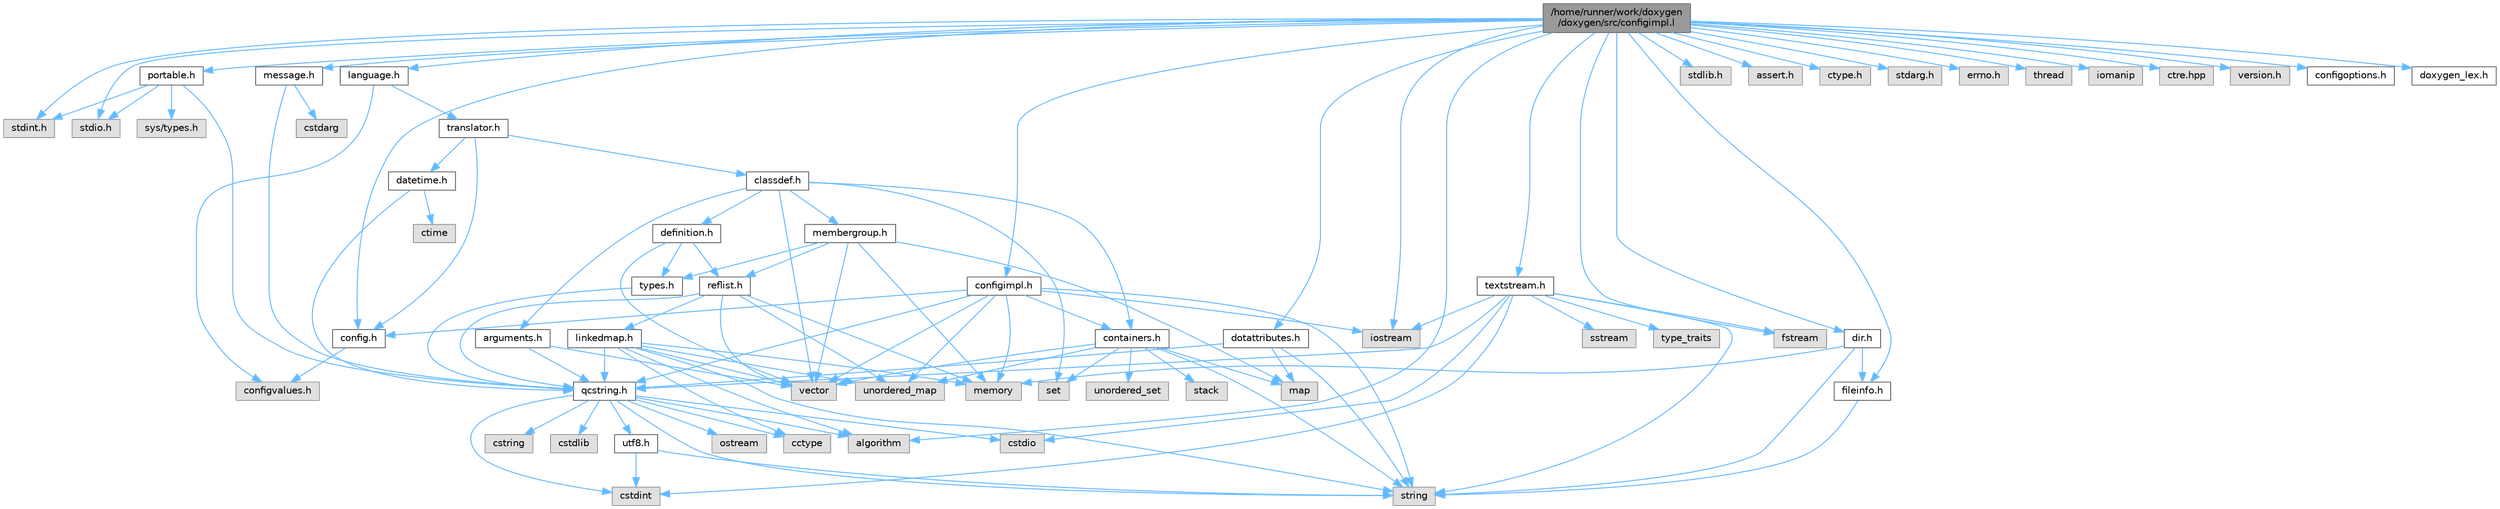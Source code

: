 digraph "/home/runner/work/doxygen/doxygen/src/configimpl.l"
{
 // INTERACTIVE_SVG=YES
 // LATEX_PDF_SIZE
  bgcolor="transparent";
  edge [fontname=Helvetica,fontsize=10,labelfontname=Helvetica,labelfontsize=10];
  node [fontname=Helvetica,fontsize=10,shape=box,height=0.2,width=0.4];
  Node1 [label="/home/runner/work/doxygen\l/doxygen/src/configimpl.l",height=0.2,width=0.4,color="gray40", fillcolor="grey60", style="filled", fontcolor="black",tooltip=" "];
  Node1 -> Node2 [color="steelblue1",style="solid"];
  Node2 [label="stdint.h",height=0.2,width=0.4,color="grey60", fillcolor="#E0E0E0", style="filled",tooltip=" "];
  Node1 -> Node3 [color="steelblue1",style="solid"];
  Node3 [label="stdio.h",height=0.2,width=0.4,color="grey60", fillcolor="#E0E0E0", style="filled",tooltip=" "];
  Node1 -> Node4 [color="steelblue1",style="solid"];
  Node4 [label="stdlib.h",height=0.2,width=0.4,color="grey60", fillcolor="#E0E0E0", style="filled",tooltip=" "];
  Node1 -> Node5 [color="steelblue1",style="solid"];
  Node5 [label="assert.h",height=0.2,width=0.4,color="grey60", fillcolor="#E0E0E0", style="filled",tooltip=" "];
  Node1 -> Node6 [color="steelblue1",style="solid"];
  Node6 [label="ctype.h",height=0.2,width=0.4,color="grey60", fillcolor="#E0E0E0", style="filled",tooltip=" "];
  Node1 -> Node7 [color="steelblue1",style="solid"];
  Node7 [label="stdarg.h",height=0.2,width=0.4,color="grey60", fillcolor="#E0E0E0", style="filled",tooltip=" "];
  Node1 -> Node8 [color="steelblue1",style="solid"];
  Node8 [label="errno.h",height=0.2,width=0.4,color="grey60", fillcolor="#E0E0E0", style="filled",tooltip=" "];
  Node1 -> Node9 [color="steelblue1",style="solid"];
  Node9 [label="thread",height=0.2,width=0.4,color="grey60", fillcolor="#E0E0E0", style="filled",tooltip=" "];
  Node1 -> Node10 [color="steelblue1",style="solid"];
  Node10 [label="algorithm",height=0.2,width=0.4,color="grey60", fillcolor="#E0E0E0", style="filled",tooltip=" "];
  Node1 -> Node11 [color="steelblue1",style="solid"];
  Node11 [label="fstream",height=0.2,width=0.4,color="grey60", fillcolor="#E0E0E0", style="filled",tooltip=" "];
  Node1 -> Node12 [color="steelblue1",style="solid"];
  Node12 [label="iostream",height=0.2,width=0.4,color="grey60", fillcolor="#E0E0E0", style="filled",tooltip=" "];
  Node1 -> Node13 [color="steelblue1",style="solid"];
  Node13 [label="iomanip",height=0.2,width=0.4,color="grey60", fillcolor="#E0E0E0", style="filled",tooltip=" "];
  Node1 -> Node14 [color="steelblue1",style="solid"];
  Node14 [label="ctre.hpp",height=0.2,width=0.4,color="grey60", fillcolor="#E0E0E0", style="filled",tooltip=" "];
  Node1 -> Node15 [color="steelblue1",style="solid"];
  Node15 [label="config.h",height=0.2,width=0.4,color="grey40", fillcolor="white", style="filled",URL="$db/d16/config_8h.html",tooltip=" "];
  Node15 -> Node16 [color="steelblue1",style="solid"];
  Node16 [label="configvalues.h",height=0.2,width=0.4,color="grey60", fillcolor="#E0E0E0", style="filled",tooltip=" "];
  Node1 -> Node17 [color="steelblue1",style="solid"];
  Node17 [label="configimpl.h",height=0.2,width=0.4,color="grey40", fillcolor="white", style="filled",URL="$db/db1/configimpl_8h.html",tooltip=" "];
  Node17 -> Node18 [color="steelblue1",style="solid"];
  Node18 [label="vector",height=0.2,width=0.4,color="grey60", fillcolor="#E0E0E0", style="filled",tooltip=" "];
  Node17 -> Node19 [color="steelblue1",style="solid"];
  Node19 [label="unordered_map",height=0.2,width=0.4,color="grey60", fillcolor="#E0E0E0", style="filled",tooltip=" "];
  Node17 -> Node20 [color="steelblue1",style="solid"];
  Node20 [label="string",height=0.2,width=0.4,color="grey60", fillcolor="#E0E0E0", style="filled",tooltip=" "];
  Node17 -> Node21 [color="steelblue1",style="solid"];
  Node21 [label="memory",height=0.2,width=0.4,color="grey60", fillcolor="#E0E0E0", style="filled",tooltip=" "];
  Node17 -> Node12 [color="steelblue1",style="solid"];
  Node17 -> Node22 [color="steelblue1",style="solid"];
  Node22 [label="containers.h",height=0.2,width=0.4,color="grey40", fillcolor="white", style="filled",URL="$d5/d75/containers_8h.html",tooltip=" "];
  Node22 -> Node18 [color="steelblue1",style="solid"];
  Node22 -> Node20 [color="steelblue1",style="solid"];
  Node22 -> Node23 [color="steelblue1",style="solid"];
  Node23 [label="set",height=0.2,width=0.4,color="grey60", fillcolor="#E0E0E0", style="filled",tooltip=" "];
  Node22 -> Node24 [color="steelblue1",style="solid"];
  Node24 [label="map",height=0.2,width=0.4,color="grey60", fillcolor="#E0E0E0", style="filled",tooltip=" "];
  Node22 -> Node25 [color="steelblue1",style="solid"];
  Node25 [label="unordered_set",height=0.2,width=0.4,color="grey60", fillcolor="#E0E0E0", style="filled",tooltip=" "];
  Node22 -> Node19 [color="steelblue1",style="solid"];
  Node22 -> Node26 [color="steelblue1",style="solid"];
  Node26 [label="stack",height=0.2,width=0.4,color="grey60", fillcolor="#E0E0E0", style="filled",tooltip=" "];
  Node17 -> Node27 [color="steelblue1",style="solid"];
  Node27 [label="qcstring.h",height=0.2,width=0.4,color="grey40", fillcolor="white", style="filled",URL="$d7/d5c/qcstring_8h.html",tooltip=" "];
  Node27 -> Node20 [color="steelblue1",style="solid"];
  Node27 -> Node10 [color="steelblue1",style="solid"];
  Node27 -> Node28 [color="steelblue1",style="solid"];
  Node28 [label="cctype",height=0.2,width=0.4,color="grey60", fillcolor="#E0E0E0", style="filled",tooltip=" "];
  Node27 -> Node29 [color="steelblue1",style="solid"];
  Node29 [label="cstring",height=0.2,width=0.4,color="grey60", fillcolor="#E0E0E0", style="filled",tooltip=" "];
  Node27 -> Node30 [color="steelblue1",style="solid"];
  Node30 [label="cstdio",height=0.2,width=0.4,color="grey60", fillcolor="#E0E0E0", style="filled",tooltip=" "];
  Node27 -> Node31 [color="steelblue1",style="solid"];
  Node31 [label="cstdlib",height=0.2,width=0.4,color="grey60", fillcolor="#E0E0E0", style="filled",tooltip=" "];
  Node27 -> Node32 [color="steelblue1",style="solid"];
  Node32 [label="cstdint",height=0.2,width=0.4,color="grey60", fillcolor="#E0E0E0", style="filled",tooltip=" "];
  Node27 -> Node33 [color="steelblue1",style="solid"];
  Node33 [label="ostream",height=0.2,width=0.4,color="grey60", fillcolor="#E0E0E0", style="filled",tooltip=" "];
  Node27 -> Node34 [color="steelblue1",style="solid"];
  Node34 [label="utf8.h",height=0.2,width=0.4,color="grey40", fillcolor="white", style="filled",URL="$db/d7c/utf8_8h.html",tooltip="Various UTF8 related helper functions."];
  Node34 -> Node32 [color="steelblue1",style="solid"];
  Node34 -> Node20 [color="steelblue1",style="solid"];
  Node17 -> Node15 [color="steelblue1",style="solid"];
  Node1 -> Node35 [color="steelblue1",style="solid"];
  Node35 [label="version.h",height=0.2,width=0.4,color="grey60", fillcolor="#E0E0E0", style="filled",tooltip=" "];
  Node1 -> Node36 [color="steelblue1",style="solid"];
  Node36 [label="portable.h",height=0.2,width=0.4,color="grey40", fillcolor="white", style="filled",URL="$d2/de2/portable_8h.html",tooltip="Portable versions of functions that are platform dependent."];
  Node36 -> Node3 [color="steelblue1",style="solid"];
  Node36 -> Node37 [color="steelblue1",style="solid"];
  Node37 [label="sys/types.h",height=0.2,width=0.4,color="grey60", fillcolor="#E0E0E0", style="filled",tooltip=" "];
  Node36 -> Node2 [color="steelblue1",style="solid"];
  Node36 -> Node27 [color="steelblue1",style="solid"];
  Node1 -> Node38 [color="steelblue1",style="solid"];
  Node38 [label="message.h",height=0.2,width=0.4,color="grey40", fillcolor="white", style="filled",URL="$d2/d0d/message_8h.html",tooltip=" "];
  Node38 -> Node39 [color="steelblue1",style="solid"];
  Node39 [label="cstdarg",height=0.2,width=0.4,color="grey60", fillcolor="#E0E0E0", style="filled",tooltip=" "];
  Node38 -> Node27 [color="steelblue1",style="solid"];
  Node1 -> Node40 [color="steelblue1",style="solid"];
  Node40 [label="language.h",height=0.2,width=0.4,color="grey40", fillcolor="white", style="filled",URL="$d8/dce/language_8h.html",tooltip=" "];
  Node40 -> Node41 [color="steelblue1",style="solid"];
  Node41 [label="translator.h",height=0.2,width=0.4,color="grey40", fillcolor="white", style="filled",URL="$d9/df1/translator_8h.html",tooltip=" "];
  Node41 -> Node42 [color="steelblue1",style="solid"];
  Node42 [label="classdef.h",height=0.2,width=0.4,color="grey40", fillcolor="white", style="filled",URL="$d1/da6/classdef_8h.html",tooltip=" "];
  Node42 -> Node18 [color="steelblue1",style="solid"];
  Node42 -> Node23 [color="steelblue1",style="solid"];
  Node42 -> Node22 [color="steelblue1",style="solid"];
  Node42 -> Node43 [color="steelblue1",style="solid"];
  Node43 [label="definition.h",height=0.2,width=0.4,color="grey40", fillcolor="white", style="filled",URL="$df/da1/definition_8h.html",tooltip=" "];
  Node43 -> Node18 [color="steelblue1",style="solid"];
  Node43 -> Node44 [color="steelblue1",style="solid"];
  Node44 [label="types.h",height=0.2,width=0.4,color="grey40", fillcolor="white", style="filled",URL="$d9/d49/types_8h.html",tooltip="This file contains a number of basic enums and types."];
  Node44 -> Node27 [color="steelblue1",style="solid"];
  Node43 -> Node45 [color="steelblue1",style="solid"];
  Node45 [label="reflist.h",height=0.2,width=0.4,color="grey40", fillcolor="white", style="filled",URL="$d1/d02/reflist_8h.html",tooltip=" "];
  Node45 -> Node18 [color="steelblue1",style="solid"];
  Node45 -> Node19 [color="steelblue1",style="solid"];
  Node45 -> Node21 [color="steelblue1",style="solid"];
  Node45 -> Node27 [color="steelblue1",style="solid"];
  Node45 -> Node46 [color="steelblue1",style="solid"];
  Node46 [label="linkedmap.h",height=0.2,width=0.4,color="grey40", fillcolor="white", style="filled",URL="$da/de1/linkedmap_8h.html",tooltip=" "];
  Node46 -> Node19 [color="steelblue1",style="solid"];
  Node46 -> Node18 [color="steelblue1",style="solid"];
  Node46 -> Node21 [color="steelblue1",style="solid"];
  Node46 -> Node20 [color="steelblue1",style="solid"];
  Node46 -> Node10 [color="steelblue1",style="solid"];
  Node46 -> Node28 [color="steelblue1",style="solid"];
  Node46 -> Node27 [color="steelblue1",style="solid"];
  Node42 -> Node47 [color="steelblue1",style="solid"];
  Node47 [label="arguments.h",height=0.2,width=0.4,color="grey40", fillcolor="white", style="filled",URL="$df/d9b/arguments_8h.html",tooltip=" "];
  Node47 -> Node18 [color="steelblue1",style="solid"];
  Node47 -> Node27 [color="steelblue1",style="solid"];
  Node42 -> Node48 [color="steelblue1",style="solid"];
  Node48 [label="membergroup.h",height=0.2,width=0.4,color="grey40", fillcolor="white", style="filled",URL="$d9/d11/membergroup_8h.html",tooltip=" "];
  Node48 -> Node18 [color="steelblue1",style="solid"];
  Node48 -> Node24 [color="steelblue1",style="solid"];
  Node48 -> Node21 [color="steelblue1",style="solid"];
  Node48 -> Node44 [color="steelblue1",style="solid"];
  Node48 -> Node45 [color="steelblue1",style="solid"];
  Node41 -> Node15 [color="steelblue1",style="solid"];
  Node41 -> Node49 [color="steelblue1",style="solid"];
  Node49 [label="datetime.h",height=0.2,width=0.4,color="grey40", fillcolor="white", style="filled",URL="$de/d1b/datetime_8h.html",tooltip=" "];
  Node49 -> Node50 [color="steelblue1",style="solid"];
  Node50 [label="ctime",height=0.2,width=0.4,color="grey60", fillcolor="#E0E0E0", style="filled",tooltip=" "];
  Node49 -> Node27 [color="steelblue1",style="solid"];
  Node40 -> Node16 [color="steelblue1",style="solid"];
  Node1 -> Node51 [color="steelblue1",style="solid"];
  Node51 [label="configoptions.h",height=0.2,width=0.4,color="grey40", fillcolor="white", style="filled",URL="$db/df4/configoptions_8h.html",tooltip=" "];
  Node1 -> Node52 [color="steelblue1",style="solid"];
  Node52 [label="fileinfo.h",height=0.2,width=0.4,color="grey40", fillcolor="white", style="filled",URL="$df/d45/fileinfo_8h.html",tooltip=" "];
  Node52 -> Node20 [color="steelblue1",style="solid"];
  Node1 -> Node53 [color="steelblue1",style="solid"];
  Node53 [label="dir.h",height=0.2,width=0.4,color="grey40", fillcolor="white", style="filled",URL="$df/d9c/dir_8h.html",tooltip=" "];
  Node53 -> Node20 [color="steelblue1",style="solid"];
  Node53 -> Node21 [color="steelblue1",style="solid"];
  Node53 -> Node52 [color="steelblue1",style="solid"];
  Node1 -> Node54 [color="steelblue1",style="solid"];
  Node54 [label="textstream.h",height=0.2,width=0.4,color="grey40", fillcolor="white", style="filled",URL="$d4/d7d/textstream_8h.html",tooltip=" "];
  Node54 -> Node20 [color="steelblue1",style="solid"];
  Node54 -> Node12 [color="steelblue1",style="solid"];
  Node54 -> Node55 [color="steelblue1",style="solid"];
  Node55 [label="sstream",height=0.2,width=0.4,color="grey60", fillcolor="#E0E0E0", style="filled",tooltip=" "];
  Node54 -> Node32 [color="steelblue1",style="solid"];
  Node54 -> Node30 [color="steelblue1",style="solid"];
  Node54 -> Node11 [color="steelblue1",style="solid"];
  Node54 -> Node56 [color="steelblue1",style="solid"];
  Node56 [label="type_traits",height=0.2,width=0.4,color="grey60", fillcolor="#E0E0E0", style="filled",tooltip=" "];
  Node54 -> Node27 [color="steelblue1",style="solid"];
  Node1 -> Node57 [color="steelblue1",style="solid"];
  Node57 [label="dotattributes.h",height=0.2,width=0.4,color="grey40", fillcolor="white", style="filled",URL="$d6/dfc/dotattributes_8h.html",tooltip=" "];
  Node57 -> Node24 [color="steelblue1",style="solid"];
  Node57 -> Node20 [color="steelblue1",style="solid"];
  Node57 -> Node27 [color="steelblue1",style="solid"];
  Node1 -> Node58 [color="steelblue1",style="solid"];
  Node58 [label="doxygen_lex.h",height=0.2,width=0.4,color="grey40", fillcolor="white", style="filled",URL="$d6/da5/doxygen__lex_8h.html",tooltip=" "];
}
